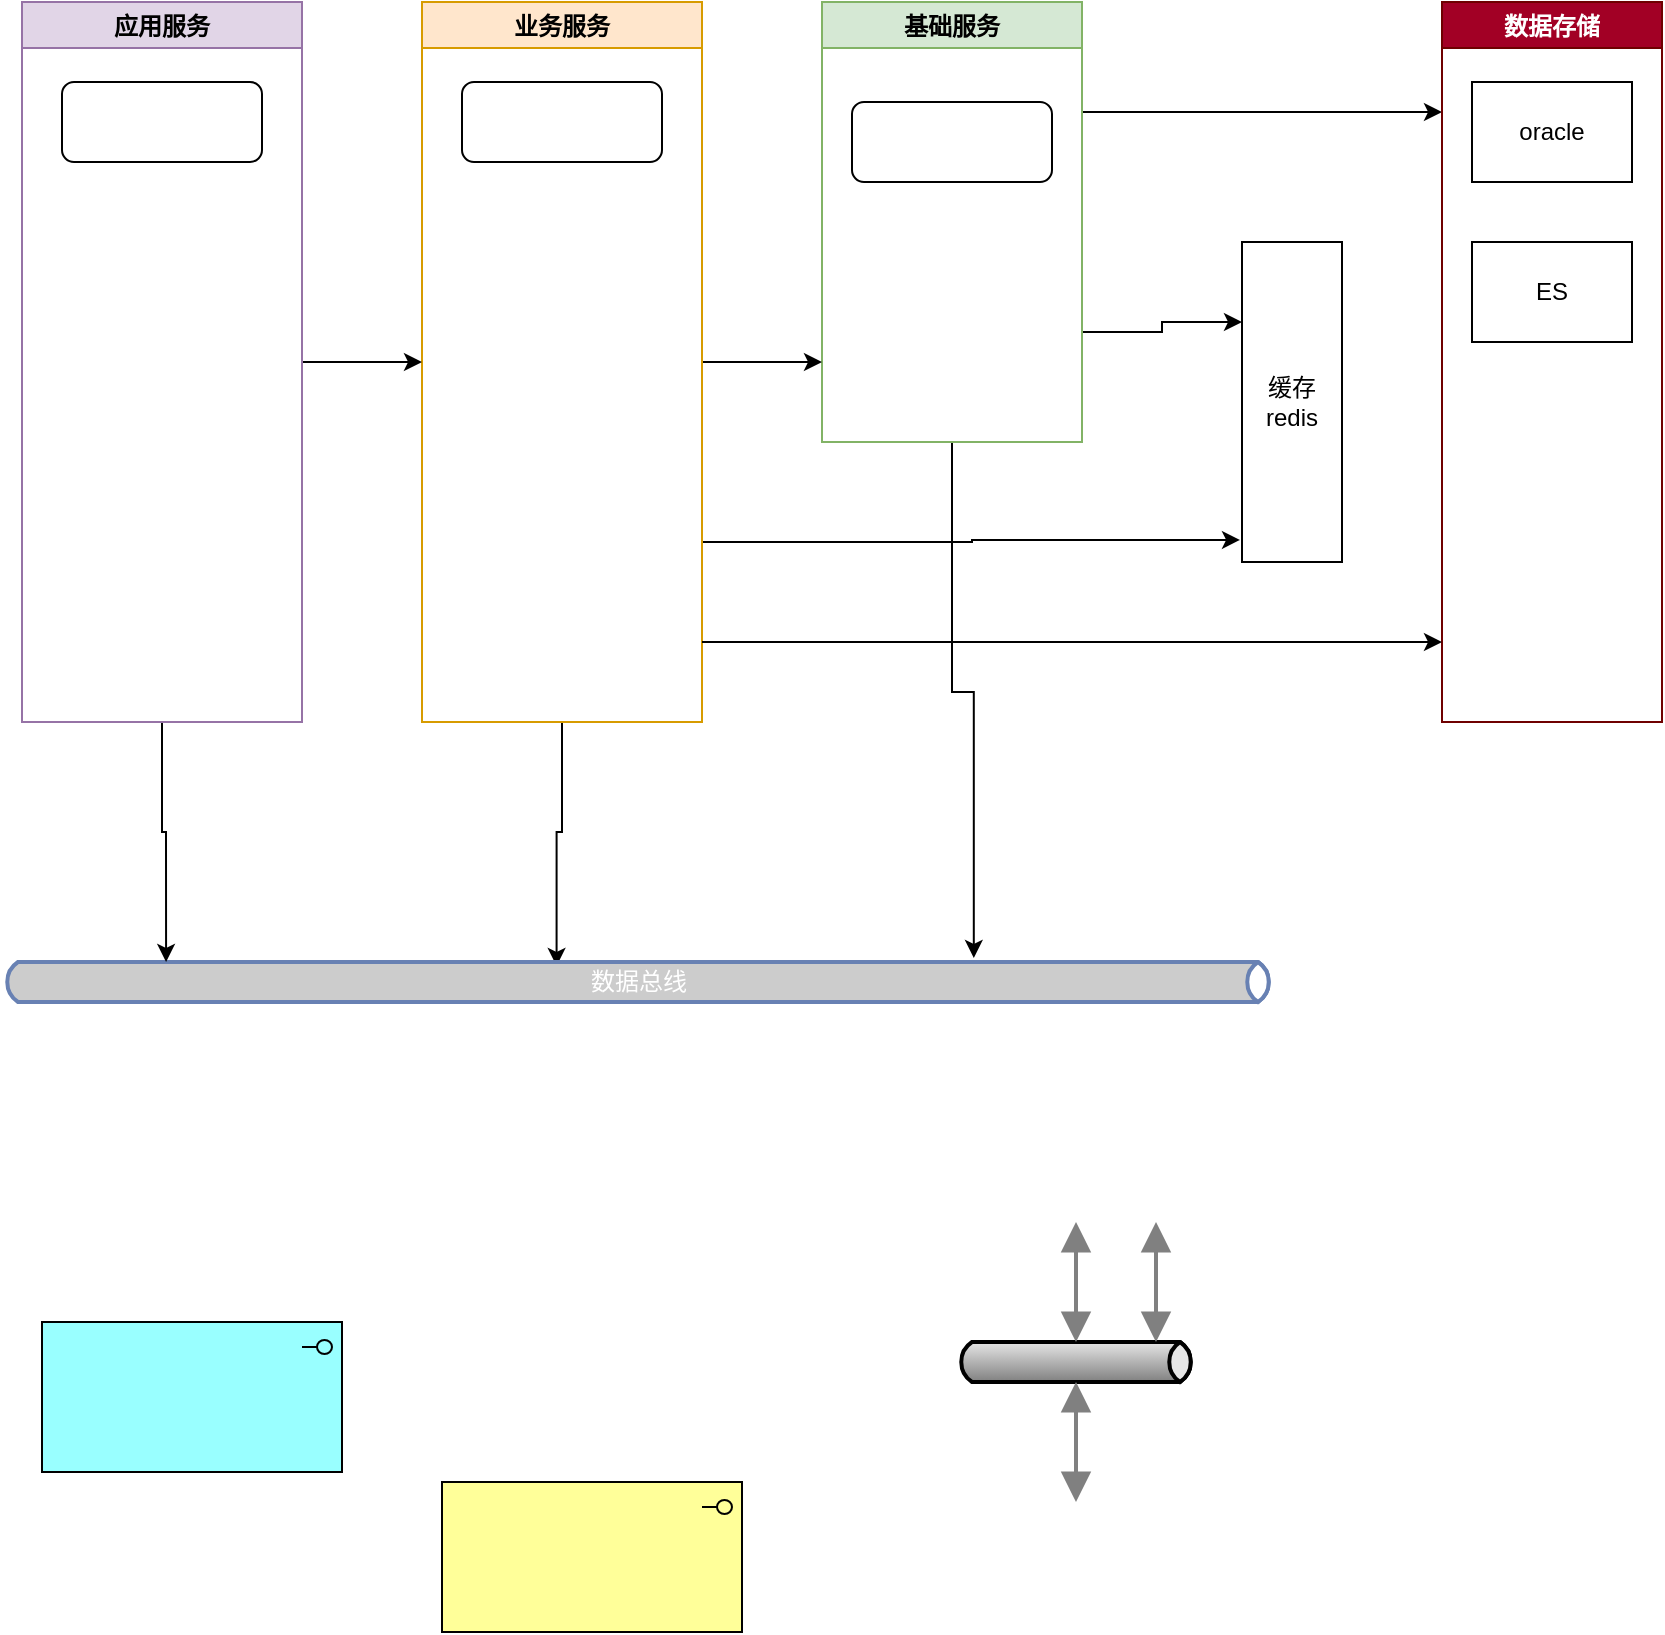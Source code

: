 <mxfile version="20.8.23" type="github">
  <diagram name="第 1 页" id="IACxLr-tMT6NA9MdaYOa">
    <mxGraphModel dx="1420" dy="749" grid="1" gridSize="10" guides="1" tooltips="1" connect="1" arrows="1" fold="1" page="1" pageScale="1" pageWidth="827" pageHeight="1169" math="0" shadow="0">
      <root>
        <mxCell id="0" />
        <mxCell id="1" parent="0" />
        <mxCell id="L4yY8soeMmTzs0nPKb9y-49" style="edgeStyle=orthogonalEdgeStyle;rounded=0;orthogonalLoop=1;jettySize=auto;html=1;exitX=1;exitY=0.75;exitDx=0;exitDy=0;entryX=0;entryY=0.25;entryDx=0;entryDy=0;" edge="1" parent="1" source="L4yY8soeMmTzs0nPKb9y-2" target="L4yY8soeMmTzs0nPKb9y-28">
          <mxGeometry relative="1" as="geometry" />
        </mxCell>
        <mxCell id="L4yY8soeMmTzs0nPKb9y-54" style="edgeStyle=orthogonalEdgeStyle;rounded=0;orthogonalLoop=1;jettySize=auto;html=1;exitX=1;exitY=0.25;exitDx=0;exitDy=0;" edge="1" parent="1" source="L4yY8soeMmTzs0nPKb9y-2">
          <mxGeometry relative="1" as="geometry">
            <mxPoint x="950" y="175" as="targetPoint" />
          </mxGeometry>
        </mxCell>
        <mxCell id="L4yY8soeMmTzs0nPKb9y-58" style="edgeStyle=orthogonalEdgeStyle;rounded=0;orthogonalLoop=1;jettySize=auto;html=1;exitX=0.5;exitY=1;exitDx=0;exitDy=0;entryX=0.764;entryY=0.199;entryDx=0;entryDy=0;entryPerimeter=0;" edge="1" parent="1" source="L4yY8soeMmTzs0nPKb9y-2" target="L4yY8soeMmTzs0nPKb9y-19">
          <mxGeometry relative="1" as="geometry" />
        </mxCell>
        <mxCell id="L4yY8soeMmTzs0nPKb9y-2" value="基础服务" style="swimlane;fillColor=#d5e8d4;strokeColor=#82b366;" vertex="1" parent="1">
          <mxGeometry x="640" y="120" width="130" height="220" as="geometry">
            <mxRectangle x="310" y="290" width="100" height="30" as="alternateBounds" />
          </mxGeometry>
        </mxCell>
        <mxCell id="L4yY8soeMmTzs0nPKb9y-34" value="" style="rounded=1;whiteSpace=wrap;html=1;" vertex="1" parent="L4yY8soeMmTzs0nPKb9y-2">
          <mxGeometry x="15" y="50" width="100" height="40" as="geometry" />
        </mxCell>
        <mxCell id="L4yY8soeMmTzs0nPKb9y-48" style="edgeStyle=orthogonalEdgeStyle;rounded=0;orthogonalLoop=1;jettySize=auto;html=1;exitX=1;exitY=0.5;exitDx=0;exitDy=0;" edge="1" parent="1" source="L4yY8soeMmTzs0nPKb9y-3">
          <mxGeometry relative="1" as="geometry">
            <mxPoint x="640" y="300" as="targetPoint" />
          </mxGeometry>
        </mxCell>
        <mxCell id="L4yY8soeMmTzs0nPKb9y-50" style="edgeStyle=orthogonalEdgeStyle;rounded=0;orthogonalLoop=1;jettySize=auto;html=1;exitX=1;exitY=0.75;exitDx=0;exitDy=0;entryX=-0.02;entryY=0.931;entryDx=0;entryDy=0;entryPerimeter=0;" edge="1" parent="1" source="L4yY8soeMmTzs0nPKb9y-3" target="L4yY8soeMmTzs0nPKb9y-28">
          <mxGeometry relative="1" as="geometry" />
        </mxCell>
        <mxCell id="L4yY8soeMmTzs0nPKb9y-56" style="edgeStyle=orthogonalEdgeStyle;rounded=0;orthogonalLoop=1;jettySize=auto;html=1;entryX=0.436;entryY=0.299;entryDx=0;entryDy=0;entryPerimeter=0;" edge="1" parent="1" source="L4yY8soeMmTzs0nPKb9y-3" target="L4yY8soeMmTzs0nPKb9y-19">
          <mxGeometry relative="1" as="geometry" />
        </mxCell>
        <mxCell id="L4yY8soeMmTzs0nPKb9y-3" value="业务服务" style="swimlane;fillColor=#ffe6cc;strokeColor=#d79b00;" vertex="1" parent="1">
          <mxGeometry x="440" y="120" width="140" height="360" as="geometry">
            <mxRectangle x="310" y="290" width="100" height="30" as="alternateBounds" />
          </mxGeometry>
        </mxCell>
        <mxCell id="L4yY8soeMmTzs0nPKb9y-35" value="" style="rounded=1;whiteSpace=wrap;html=1;" vertex="1" parent="L4yY8soeMmTzs0nPKb9y-3">
          <mxGeometry x="20" y="40" width="100" height="40" as="geometry" />
        </mxCell>
        <mxCell id="L4yY8soeMmTzs0nPKb9y-4" value="数据存储" style="swimlane;fillColor=#a20025;fontColor=#ffffff;strokeColor=#6F0000;" vertex="1" parent="1">
          <mxGeometry x="950" y="120" width="110" height="360" as="geometry">
            <mxRectangle x="950" y="120" width="100" height="30" as="alternateBounds" />
          </mxGeometry>
        </mxCell>
        <mxCell id="L4yY8soeMmTzs0nPKb9y-12" value="oracle" style="rounded=0;whiteSpace=wrap;html=1;" vertex="1" parent="L4yY8soeMmTzs0nPKb9y-4">
          <mxGeometry x="15" y="40" width="80" height="50" as="geometry" />
        </mxCell>
        <mxCell id="L4yY8soeMmTzs0nPKb9y-13" value="ES" style="rounded=0;whiteSpace=wrap;html=1;" vertex="1" parent="L4yY8soeMmTzs0nPKb9y-4">
          <mxGeometry x="15" y="120" width="80" height="50" as="geometry" />
        </mxCell>
        <mxCell id="L4yY8soeMmTzs0nPKb9y-7" value="" style="html=1;outlineConnect=0;whiteSpace=wrap;fillColor=#99ffff;shape=mxgraph.archimate3.application;appType=interface;archiType=square;" vertex="1" parent="1">
          <mxGeometry x="250" y="780" width="150" height="75" as="geometry" />
        </mxCell>
        <mxCell id="L4yY8soeMmTzs0nPKb9y-8" value="" style="html=1;outlineConnect=0;whiteSpace=wrap;fillColor=#ffff99;shape=mxgraph.archimate3.application;appType=interface;archiType=square;" vertex="1" parent="1">
          <mxGeometry x="450" y="860" width="150" height="75" as="geometry" />
        </mxCell>
        <mxCell id="L4yY8soeMmTzs0nPKb9y-14" value="" style="strokeWidth=2;strokeColor=#000000;dashed=0;align=center;html=1;fontSize=8;shape=mxgraph.eip.messageChannel;" vertex="1" parent="1">
          <mxGeometry x="707" y="790" width="120" height="20" as="geometry" />
        </mxCell>
        <mxCell id="L4yY8soeMmTzs0nPKb9y-15" value="" style="edgeStyle=elbowEdgeStyle;strokeWidth=2;rounded=0;endArrow=block;startArrow=block;startSize=10;endSize=10;dashed=0;html=1;strokeColor=#808080;" edge="1" target="L4yY8soeMmTzs0nPKb9y-14" parent="1">
          <mxGeometry relative="1" as="geometry">
            <mxPoint x="767" y="870" as="sourcePoint" />
          </mxGeometry>
        </mxCell>
        <mxCell id="L4yY8soeMmTzs0nPKb9y-17" value="" style="edgeStyle=elbowEdgeStyle;strokeWidth=2;rounded=0;endArrow=block;startArrow=block;startSize=10;endSize=10;dashed=0;html=1;strokeColor=#808080;" edge="1" target="L4yY8soeMmTzs0nPKb9y-14" parent="1">
          <mxGeometry relative="1" as="geometry">
            <mxPoint x="767" y="730" as="sourcePoint" />
          </mxGeometry>
        </mxCell>
        <mxCell id="L4yY8soeMmTzs0nPKb9y-18" value="" style="edgeStyle=elbowEdgeStyle;strokeWidth=2;rounded=0;endArrow=block;startArrow=block;startSize=10;endSize=10;dashed=0;html=1;strokeColor=#808080;" edge="1" target="L4yY8soeMmTzs0nPKb9y-14" parent="1">
          <mxGeometry relative="1" as="geometry">
            <mxPoint x="807" y="730" as="sourcePoint" />
          </mxGeometry>
        </mxCell>
        <mxCell id="L4yY8soeMmTzs0nPKb9y-19" value="数据总线" style="html=1;fillColor=#CCCCCC;strokeColor=#6881B3;gradientColor=none;gradientDirection=north;strokeWidth=2;shape=mxgraph.networks.bus;gradientColor=none;gradientDirection=north;fontColor=#ffffff;perimeter=backbonePerimeter;backboneSize=20;" vertex="1" parent="1">
          <mxGeometry x="230" y="590" width="636" height="40" as="geometry" />
        </mxCell>
        <mxCell id="L4yY8soeMmTzs0nPKb9y-28" value="缓存&lt;br&gt;redis" style="rounded=0;whiteSpace=wrap;html=1;" vertex="1" parent="1">
          <mxGeometry x="850" y="240" width="50" height="160" as="geometry" />
        </mxCell>
        <mxCell id="L4yY8soeMmTzs0nPKb9y-39" style="edgeStyle=orthogonalEdgeStyle;rounded=0;orthogonalLoop=1;jettySize=auto;html=1;exitX=1;exitY=0.5;exitDx=0;exitDy=0;entryX=0;entryY=0.5;entryDx=0;entryDy=0;" edge="1" parent="1" source="L4yY8soeMmTzs0nPKb9y-36" target="L4yY8soeMmTzs0nPKb9y-3">
          <mxGeometry relative="1" as="geometry" />
        </mxCell>
        <mxCell id="L4yY8soeMmTzs0nPKb9y-55" style="edgeStyle=orthogonalEdgeStyle;rounded=0;orthogonalLoop=1;jettySize=auto;html=1;entryX=0.129;entryY=0.249;entryDx=0;entryDy=0;entryPerimeter=0;" edge="1" parent="1" source="L4yY8soeMmTzs0nPKb9y-36" target="L4yY8soeMmTzs0nPKb9y-19">
          <mxGeometry relative="1" as="geometry" />
        </mxCell>
        <mxCell id="L4yY8soeMmTzs0nPKb9y-36" value="应用服务" style="swimlane;startSize=23;fillColor=#e1d5e7;strokeColor=#9673a6;glass=0;" vertex="1" parent="1">
          <mxGeometry x="240" y="120" width="140" height="360" as="geometry">
            <mxRectangle x="310" y="290" width="100" height="30" as="alternateBounds" />
          </mxGeometry>
        </mxCell>
        <mxCell id="L4yY8soeMmTzs0nPKb9y-37" value="" style="rounded=1;whiteSpace=wrap;html=1;" vertex="1" parent="L4yY8soeMmTzs0nPKb9y-36">
          <mxGeometry x="20" y="40" width="100" height="40" as="geometry" />
        </mxCell>
        <mxCell id="L4yY8soeMmTzs0nPKb9y-51" style="edgeStyle=orthogonalEdgeStyle;rounded=0;orthogonalLoop=1;jettySize=auto;html=1;" edge="1" parent="1">
          <mxGeometry relative="1" as="geometry">
            <mxPoint x="580" y="440" as="sourcePoint" />
            <mxPoint x="950" y="440" as="targetPoint" />
          </mxGeometry>
        </mxCell>
      </root>
    </mxGraphModel>
  </diagram>
</mxfile>

